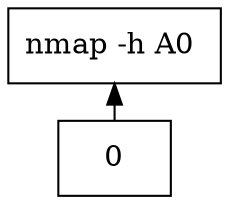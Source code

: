 // creating graph for user: 66
digraph {
	node [shape=box]
	5 [label="nmap -h A0 "]
	0 -> 5 [constraint=false]
	rankdir=LR
}
